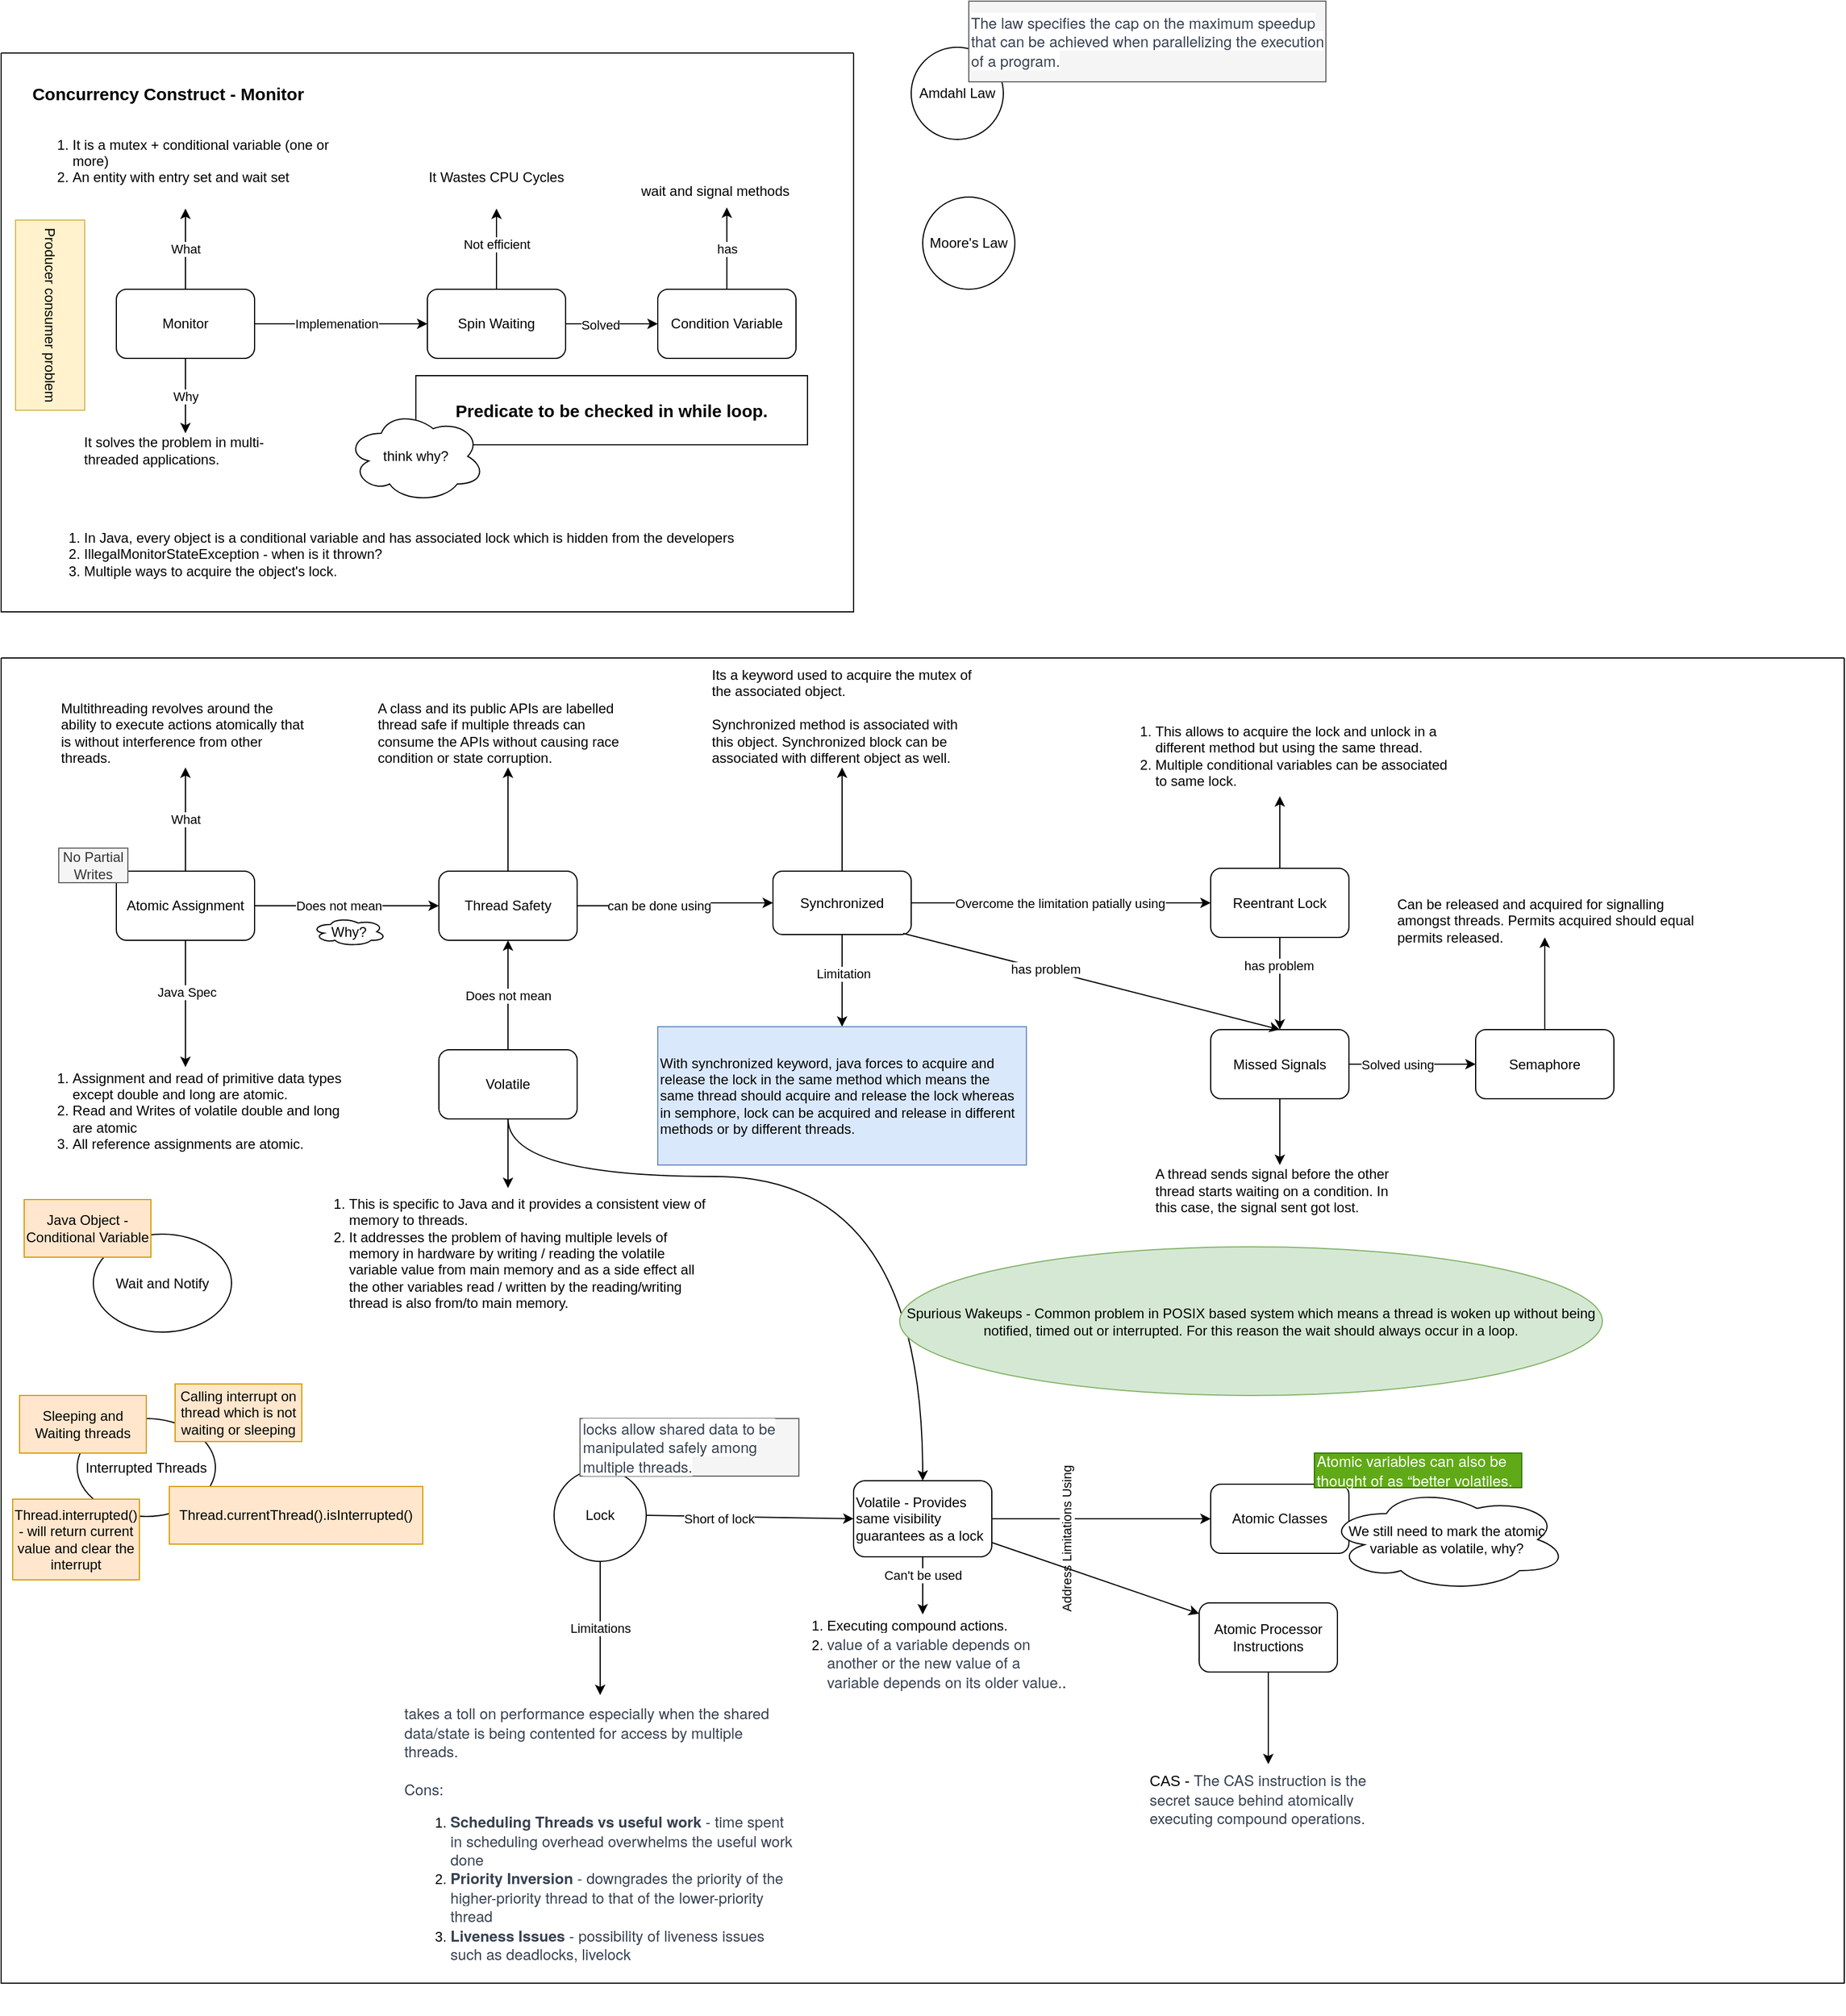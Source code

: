 <mxfile version="26.0.15">
  <diagram name="Page-1" id="loYNeC-QI8PmxzMnw_u7">
    <mxGraphModel dx="1670" dy="991" grid="1" gridSize="10" guides="1" tooltips="1" connect="1" arrows="1" fold="1" page="1" pageScale="1" pageWidth="827" pageHeight="1169" background="none" math="0" shadow="0">
      <root>
        <mxCell id="0" />
        <mxCell id="1" parent="0" />
        <mxCell id="RW8oEeU4xmQAgKfR6BRh-1" value="" style="swimlane;startSize=0;" parent="1" vertex="1">
          <mxGeometry x="60" y="55" width="740" height="485" as="geometry">
            <mxRectangle x="20" y="50" width="50" height="40" as="alternateBounds" />
          </mxGeometry>
        </mxCell>
        <mxCell id="RW8oEeU4xmQAgKfR6BRh-15" value="" style="edgeStyle=orthogonalEdgeStyle;rounded=0;orthogonalLoop=1;jettySize=auto;html=1;" parent="RW8oEeU4xmQAgKfR6BRh-1" source="QufMM0Epw_FlTeoEJ7gM-1" target="RW8oEeU4xmQAgKfR6BRh-14" edge="1">
          <mxGeometry relative="1" as="geometry" />
        </mxCell>
        <mxCell id="RW8oEeU4xmQAgKfR6BRh-16" value="Not efficient" style="edgeLabel;html=1;align=center;verticalAlign=middle;resizable=0;points=[];" parent="RW8oEeU4xmQAgKfR6BRh-15" vertex="1" connectable="0">
          <mxGeometry x="0.114" relative="1" as="geometry">
            <mxPoint as="offset" />
          </mxGeometry>
        </mxCell>
        <mxCell id="RW8oEeU4xmQAgKfR6BRh-18" value="" style="edgeStyle=orthogonalEdgeStyle;rounded=0;orthogonalLoop=1;jettySize=auto;html=1;" parent="RW8oEeU4xmQAgKfR6BRh-1" source="QufMM0Epw_FlTeoEJ7gM-1" target="RW8oEeU4xmQAgKfR6BRh-17" edge="1">
          <mxGeometry relative="1" as="geometry" />
        </mxCell>
        <mxCell id="RW8oEeU4xmQAgKfR6BRh-19" value="Solved" style="edgeLabel;html=1;align=center;verticalAlign=middle;resizable=0;points=[];" parent="RW8oEeU4xmQAgKfR6BRh-18" vertex="1" connectable="0">
          <mxGeometry x="-0.25" y="-1" relative="1" as="geometry">
            <mxPoint as="offset" />
          </mxGeometry>
        </mxCell>
        <mxCell id="QufMM0Epw_FlTeoEJ7gM-1" value="Spin Waiting" style="rounded=1;whiteSpace=wrap;html=1;" parent="RW8oEeU4xmQAgKfR6BRh-1" vertex="1">
          <mxGeometry x="370" y="205" width="120" height="60" as="geometry" />
        </mxCell>
        <mxCell id="RW8oEeU4xmQAgKfR6BRh-2" value="&lt;b&gt;&lt;font style=&quot;font-size: 15px;&quot;&gt;Concurrency Construct - Monitor&lt;/font&gt;&lt;/b&gt;" style="text;html=1;align=center;verticalAlign=middle;whiteSpace=wrap;rounded=0;" parent="RW8oEeU4xmQAgKfR6BRh-1" vertex="1">
          <mxGeometry y="20" width="290" height="30" as="geometry" />
        </mxCell>
        <mxCell id="RW8oEeU4xmQAgKfR6BRh-6" value="What" style="edgeStyle=orthogonalEdgeStyle;rounded=0;orthogonalLoop=1;jettySize=auto;html=1;" parent="RW8oEeU4xmQAgKfR6BRh-1" source="RW8oEeU4xmQAgKfR6BRh-3" target="RW8oEeU4xmQAgKfR6BRh-4" edge="1">
          <mxGeometry relative="1" as="geometry" />
        </mxCell>
        <mxCell id="RW8oEeU4xmQAgKfR6BRh-8" value="Why" style="edgeStyle=orthogonalEdgeStyle;rounded=0;orthogonalLoop=1;jettySize=auto;html=1;" parent="RW8oEeU4xmQAgKfR6BRh-1" source="RW8oEeU4xmQAgKfR6BRh-3" target="RW8oEeU4xmQAgKfR6BRh-7" edge="1">
          <mxGeometry relative="1" as="geometry" />
        </mxCell>
        <mxCell id="RW8oEeU4xmQAgKfR6BRh-11" value="" style="edgeStyle=orthogonalEdgeStyle;rounded=0;orthogonalLoop=1;jettySize=auto;html=1;entryX=0;entryY=0.5;entryDx=0;entryDy=0;" parent="RW8oEeU4xmQAgKfR6BRh-1" source="RW8oEeU4xmQAgKfR6BRh-3" target="QufMM0Epw_FlTeoEJ7gM-1" edge="1">
          <mxGeometry relative="1" as="geometry">
            <mxPoint x="300" y="235" as="targetPoint" />
          </mxGeometry>
        </mxCell>
        <mxCell id="RW8oEeU4xmQAgKfR6BRh-12" value="Implemenation" style="edgeLabel;html=1;align=center;verticalAlign=middle;resizable=0;points=[];" parent="RW8oEeU4xmQAgKfR6BRh-11" vertex="1" connectable="0">
          <mxGeometry x="-0.34" relative="1" as="geometry">
            <mxPoint x="21" as="offset" />
          </mxGeometry>
        </mxCell>
        <mxCell id="RW8oEeU4xmQAgKfR6BRh-3" value="Monitor" style="rounded=1;whiteSpace=wrap;html=1;" parent="RW8oEeU4xmQAgKfR6BRh-1" vertex="1">
          <mxGeometry x="100" y="205" width="120" height="60" as="geometry" />
        </mxCell>
        <mxCell id="RW8oEeU4xmQAgKfR6BRh-4" value="&lt;ol&gt;&lt;li&gt;It is a mutex + conditional variable (one or more)&lt;/li&gt;&lt;li&gt;An entity with entry set and wait set&lt;/li&gt;&lt;/ol&gt;&lt;div&gt;&lt;br&gt;&lt;/div&gt;&lt;div&gt;&lt;br&gt;&lt;/div&gt;" style="text;html=1;align=left;verticalAlign=middle;whiteSpace=wrap;rounded=0;" parent="RW8oEeU4xmQAgKfR6BRh-1" vertex="1">
          <mxGeometry x="20" y="80" width="280" height="55" as="geometry" />
        </mxCell>
        <mxCell id="RW8oEeU4xmQAgKfR6BRh-7" value="It solves the problem in multi-threaded applications." style="text;html=1;align=left;verticalAlign=middle;whiteSpace=wrap;rounded=0;" parent="RW8oEeU4xmQAgKfR6BRh-1" vertex="1">
          <mxGeometry x="70" y="330" width="180" height="30" as="geometry" />
        </mxCell>
        <mxCell id="RW8oEeU4xmQAgKfR6BRh-14" value="It Wastes CPU Cycles" style="text;html=1;align=center;verticalAlign=middle;whiteSpace=wrap;rounded=0;" parent="RW8oEeU4xmQAgKfR6BRh-1" vertex="1">
          <mxGeometry x="355" y="80" width="150" height="55" as="geometry" />
        </mxCell>
        <mxCell id="RW8oEeU4xmQAgKfR6BRh-17" value="Condition Variable" style="rounded=1;whiteSpace=wrap;html=1;" parent="RW8oEeU4xmQAgKfR6BRh-1" vertex="1">
          <mxGeometry x="570" y="205" width="120" height="60" as="geometry" />
        </mxCell>
        <mxCell id="RW8oEeU4xmQAgKfR6BRh-23" value="wait and signal methods" style="text;html=1;align=center;verticalAlign=middle;whiteSpace=wrap;rounded=0;" parent="RW8oEeU4xmQAgKfR6BRh-1" vertex="1">
          <mxGeometry x="550" y="105" width="140" height="30" as="geometry" />
        </mxCell>
        <mxCell id="RW8oEeU4xmQAgKfR6BRh-24" value="has" style="edgeStyle=orthogonalEdgeStyle;rounded=0;orthogonalLoop=1;jettySize=auto;html=1;entryX=0.571;entryY=0.967;entryDx=0;entryDy=0;entryPerimeter=0;" parent="RW8oEeU4xmQAgKfR6BRh-1" source="RW8oEeU4xmQAgKfR6BRh-17" target="RW8oEeU4xmQAgKfR6BRh-23" edge="1">
          <mxGeometry relative="1" as="geometry" />
        </mxCell>
        <mxCell id="RW8oEeU4xmQAgKfR6BRh-25" value="&lt;b&gt;&lt;font style=&quot;font-size: 15px;&quot;&gt;Predicate to be checked in while loop.&lt;/font&gt;&lt;/b&gt;" style="rounded=0;whiteSpace=wrap;html=1;align=center;" parent="RW8oEeU4xmQAgKfR6BRh-1" vertex="1">
          <mxGeometry x="360" y="280" width="340" height="60" as="geometry" />
        </mxCell>
        <mxCell id="RW8oEeU4xmQAgKfR6BRh-26" value="think why?" style="ellipse;shape=cloud;whiteSpace=wrap;html=1;" parent="RW8oEeU4xmQAgKfR6BRh-1" vertex="1">
          <mxGeometry x="300" y="310" width="120" height="80" as="geometry" />
        </mxCell>
        <mxCell id="RW8oEeU4xmQAgKfR6BRh-28" value="&lt;ol&gt;&lt;li&gt;In Java, every object is a conditional variable and has associated lock which is hidden from the developers&lt;/li&gt;&lt;li&gt;IllegalMonitorStateException - when is it thrown?&lt;/li&gt;&lt;li&gt;Multiple ways to acquire the object&#39;s lock.&lt;/li&gt;&lt;/ol&gt;" style="text;html=1;align=left;verticalAlign=middle;whiteSpace=wrap;rounded=0;" parent="RW8oEeU4xmQAgKfR6BRh-1" vertex="1">
          <mxGeometry x="30" y="420" width="750" height="30" as="geometry" />
        </mxCell>
        <mxCell id="JSC4hiGIO6gjvDuNACiF-1" value="Producer consumer problem" style="text;html=1;align=center;verticalAlign=middle;whiteSpace=wrap;rounded=0;rotation=90;fillColor=#fff2cc;strokeColor=#d6b656;" parent="RW8oEeU4xmQAgKfR6BRh-1" vertex="1">
          <mxGeometry x="-40" y="197.5" width="165" height="60" as="geometry" />
        </mxCell>
        <mxCell id="RW8oEeU4xmQAgKfR6BRh-29" value="Amdahl Law" style="ellipse;whiteSpace=wrap;html=1;aspect=fixed;" parent="1" vertex="1">
          <mxGeometry x="850" y="50" width="80" height="80" as="geometry" />
        </mxCell>
        <mxCell id="RW8oEeU4xmQAgKfR6BRh-30" value="Moore&#39;s Law" style="ellipse;whiteSpace=wrap;html=1;aspect=fixed;" parent="1" vertex="1">
          <mxGeometry x="860" y="180" width="80" height="80" as="geometry" />
        </mxCell>
        <mxCell id="RW8oEeU4xmQAgKfR6BRh-31" value="" style="swimlane;startSize=0;" parent="1" vertex="1">
          <mxGeometry x="60" y="580" width="1600" height="1150" as="geometry">
            <mxRectangle x="60" y="550" width="50" height="40" as="alternateBounds" />
          </mxGeometry>
        </mxCell>
        <mxCell id="RW8oEeU4xmQAgKfR6BRh-36" value="What" style="edgeStyle=orthogonalEdgeStyle;rounded=0;orthogonalLoop=1;jettySize=auto;html=1;" parent="RW8oEeU4xmQAgKfR6BRh-31" source="RW8oEeU4xmQAgKfR6BRh-33" target="RW8oEeU4xmQAgKfR6BRh-34" edge="1">
          <mxGeometry relative="1" as="geometry" />
        </mxCell>
        <mxCell id="RW8oEeU4xmQAgKfR6BRh-39" value="" style="edgeStyle=orthogonalEdgeStyle;rounded=0;orthogonalLoop=1;jettySize=auto;html=1;" parent="RW8oEeU4xmQAgKfR6BRh-31" source="RW8oEeU4xmQAgKfR6BRh-33" target="RW8oEeU4xmQAgKfR6BRh-38" edge="1">
          <mxGeometry relative="1" as="geometry" />
        </mxCell>
        <mxCell id="RW8oEeU4xmQAgKfR6BRh-40" value="Does not mean" style="edgeLabel;html=1;align=center;verticalAlign=middle;resizable=0;points=[];" parent="RW8oEeU4xmQAgKfR6BRh-39" vertex="1" connectable="0">
          <mxGeometry x="-0.313" y="1" relative="1" as="geometry">
            <mxPoint x="18" y="1" as="offset" />
          </mxGeometry>
        </mxCell>
        <mxCell id="RW8oEeU4xmQAgKfR6BRh-42" value="" style="edgeStyle=orthogonalEdgeStyle;rounded=0;orthogonalLoop=1;jettySize=auto;html=1;" parent="RW8oEeU4xmQAgKfR6BRh-31" source="RW8oEeU4xmQAgKfR6BRh-33" target="RW8oEeU4xmQAgKfR6BRh-41" edge="1">
          <mxGeometry relative="1" as="geometry" />
        </mxCell>
        <mxCell id="RW8oEeU4xmQAgKfR6BRh-43" value="Java Spec" style="edgeLabel;html=1;align=center;verticalAlign=middle;resizable=0;points=[];" parent="RW8oEeU4xmQAgKfR6BRh-42" vertex="1" connectable="0">
          <mxGeometry x="-0.178" y="1" relative="1" as="geometry">
            <mxPoint as="offset" />
          </mxGeometry>
        </mxCell>
        <mxCell id="RW8oEeU4xmQAgKfR6BRh-33" value="Atomic Assignment" style="rounded=1;whiteSpace=wrap;html=1;" parent="RW8oEeU4xmQAgKfR6BRh-31" vertex="1">
          <mxGeometry x="100" y="185" width="120" height="60" as="geometry" />
        </mxCell>
        <mxCell id="RW8oEeU4xmQAgKfR6BRh-34" value="Multithreading revolves around the ability to execute actions atomically that is without interference from other threads." style="text;align=left;verticalAlign=middle;rounded=0;spacing=2;whiteSpace=wrap;" parent="RW8oEeU4xmQAgKfR6BRh-31" vertex="1">
          <mxGeometry x="50" y="35" width="220" height="60" as="geometry" />
        </mxCell>
        <mxCell id="RW8oEeU4xmQAgKfR6BRh-47" value="" style="edgeStyle=orthogonalEdgeStyle;rounded=0;orthogonalLoop=1;jettySize=auto;html=1;" parent="RW8oEeU4xmQAgKfR6BRh-31" source="RW8oEeU4xmQAgKfR6BRh-38" target="RW8oEeU4xmQAgKfR6BRh-46" edge="1">
          <mxGeometry relative="1" as="geometry" />
        </mxCell>
        <mxCell id="RW8oEeU4xmQAgKfR6BRh-49" value="" style="edgeStyle=orthogonalEdgeStyle;rounded=0;orthogonalLoop=1;jettySize=auto;html=1;" parent="RW8oEeU4xmQAgKfR6BRh-31" source="RW8oEeU4xmQAgKfR6BRh-38" target="RW8oEeU4xmQAgKfR6BRh-48" edge="1">
          <mxGeometry relative="1" as="geometry" />
        </mxCell>
        <mxCell id="RW8oEeU4xmQAgKfR6BRh-50" value="can be done using" style="edgeLabel;html=1;align=center;verticalAlign=middle;resizable=0;points=[];" parent="RW8oEeU4xmQAgKfR6BRh-49" vertex="1" connectable="0">
          <mxGeometry x="-0.353" y="1" relative="1" as="geometry">
            <mxPoint x="15" y="1" as="offset" />
          </mxGeometry>
        </mxCell>
        <mxCell id="RW8oEeU4xmQAgKfR6BRh-38" value="Thread Safety" style="rounded=1;whiteSpace=wrap;html=1;" parent="RW8oEeU4xmQAgKfR6BRh-31" vertex="1">
          <mxGeometry x="380" y="185" width="120" height="60" as="geometry" />
        </mxCell>
        <mxCell id="RW8oEeU4xmQAgKfR6BRh-41" value="&lt;ol&gt;&lt;li&gt;Assignment and read of primitive data types except double and long are atomic.&lt;/li&gt;&lt;li&gt;Read and Writes of volatile double and long are atomic&lt;/li&gt;&lt;li&gt;All reference assignments are atomic.&lt;/li&gt;&lt;/ol&gt;" style="text;align=left;verticalAlign=middle;whiteSpace=wrap;rounded=0;html=1;" parent="RW8oEeU4xmQAgKfR6BRh-31" vertex="1">
          <mxGeometry x="20" y="355" width="280" height="75" as="geometry" />
        </mxCell>
        <mxCell id="RW8oEeU4xmQAgKfR6BRh-44" value="No Partial Writes" style="text;html=1;align=center;verticalAlign=middle;whiteSpace=wrap;rounded=0;fillColor=#f5f5f5;fontColor=#333333;strokeColor=#666666;" parent="RW8oEeU4xmQAgKfR6BRh-31" vertex="1">
          <mxGeometry x="50" y="165" width="60" height="30" as="geometry" />
        </mxCell>
        <mxCell id="RW8oEeU4xmQAgKfR6BRh-45" value="Why?" style="ellipse;shape=cloud;whiteSpace=wrap;html=1;" parent="RW8oEeU4xmQAgKfR6BRh-31" vertex="1">
          <mxGeometry x="270" y="225" width="64" height="25" as="geometry" />
        </mxCell>
        <mxCell id="RW8oEeU4xmQAgKfR6BRh-46" value="A class and its public APIs are labelled thread safe if multiple threads can consume the APIs without causing race condition or state corruption.&amp;nbsp;" style="text;html=1;align=left;verticalAlign=middle;whiteSpace=wrap;rounded=0;" parent="RW8oEeU4xmQAgKfR6BRh-31" vertex="1">
          <mxGeometry x="325" y="35" width="230" height="60" as="geometry" />
        </mxCell>
        <mxCell id="RW8oEeU4xmQAgKfR6BRh-52" value="" style="edgeStyle=orthogonalEdgeStyle;rounded=0;orthogonalLoop=1;jettySize=auto;html=1;" parent="RW8oEeU4xmQAgKfR6BRh-31" source="RW8oEeU4xmQAgKfR6BRh-48" target="RW8oEeU4xmQAgKfR6BRh-51" edge="1">
          <mxGeometry relative="1" as="geometry" />
        </mxCell>
        <mxCell id="PpxLPOrcCB1HDoKKHPcl-1" style="edgeStyle=orthogonalEdgeStyle;rounded=0;orthogonalLoop=1;jettySize=auto;html=1;entryX=0.5;entryY=0;entryDx=0;entryDy=0;" parent="RW8oEeU4xmQAgKfR6BRh-31" source="RW8oEeU4xmQAgKfR6BRh-48" target="RW8oEeU4xmQAgKfR6BRh-53" edge="1">
          <mxGeometry relative="1" as="geometry" />
        </mxCell>
        <mxCell id="PpxLPOrcCB1HDoKKHPcl-2" value="Limitation" style="edgeLabel;html=1;align=center;verticalAlign=middle;resizable=0;points=[];" parent="PpxLPOrcCB1HDoKKHPcl-1" vertex="1" connectable="0">
          <mxGeometry x="-0.15" y="1" relative="1" as="geometry">
            <mxPoint as="offset" />
          </mxGeometry>
        </mxCell>
        <mxCell id="PpxLPOrcCB1HDoKKHPcl-4" value="" style="edgeStyle=orthogonalEdgeStyle;rounded=0;orthogonalLoop=1;jettySize=auto;html=1;" parent="RW8oEeU4xmQAgKfR6BRh-31" source="RW8oEeU4xmQAgKfR6BRh-48" target="PpxLPOrcCB1HDoKKHPcl-3" edge="1">
          <mxGeometry relative="1" as="geometry" />
        </mxCell>
        <mxCell id="PpxLPOrcCB1HDoKKHPcl-5" value="Overcome the limitation patially using" style="edgeLabel;html=1;align=center;verticalAlign=middle;resizable=0;points=[];" parent="PpxLPOrcCB1HDoKKHPcl-4" vertex="1" connectable="0">
          <mxGeometry x="-0.644" relative="1" as="geometry">
            <mxPoint x="82" as="offset" />
          </mxGeometry>
        </mxCell>
        <mxCell id="RW8oEeU4xmQAgKfR6BRh-48" value="Synchronized" style="rounded=1;whiteSpace=wrap;html=1;" parent="RW8oEeU4xmQAgKfR6BRh-31" vertex="1">
          <mxGeometry x="670" y="185" width="120" height="55" as="geometry" />
        </mxCell>
        <mxCell id="RW8oEeU4xmQAgKfR6BRh-51" value="Its a keyword used to acquire the mutex of the associated object.&lt;div&gt;&lt;br&gt;&lt;/div&gt;&lt;div&gt;Synchronized method is associated with this object. Synchronized block can be associated with different object as well.&lt;/div&gt;&lt;div&gt;&lt;br&gt;&lt;/div&gt;&lt;div&gt;&lt;br&gt;&lt;/div&gt;" style="text;html=1;align=left;verticalAlign=middle;whiteSpace=wrap;rounded=0;" parent="RW8oEeU4xmQAgKfR6BRh-31" vertex="1">
          <mxGeometry x="615" y="35" width="230" height="60" as="geometry" />
        </mxCell>
        <mxCell id="RW8oEeU4xmQAgKfR6BRh-53" value="With synchronized keyword, java forces to acquire and release the lock in the same method which means the same thread should acquire and release the lock whereas in semphore, lock can be acquired and release in different methods or by different threads." style="text;html=1;align=left;verticalAlign=middle;whiteSpace=wrap;rounded=0;fillColor=#dae8fc;strokeColor=#6c8ebf;" parent="RW8oEeU4xmQAgKfR6BRh-31" vertex="1">
          <mxGeometry x="570" y="320" width="320" height="120" as="geometry" />
        </mxCell>
        <mxCell id="RW8oEeU4xmQAgKfR6BRh-54" value="Wait and Notify" style="ellipse;whiteSpace=wrap;html=1;" parent="RW8oEeU4xmQAgKfR6BRh-31" vertex="1">
          <mxGeometry x="80" y="500" width="120" height="85" as="geometry" />
        </mxCell>
        <mxCell id="RW8oEeU4xmQAgKfR6BRh-55" value="Java Object - Conditional Variable" style="text;html=1;align=center;verticalAlign=middle;whiteSpace=wrap;rounded=0;fillColor=#ffe6cc;strokeColor=#d79b00;" parent="RW8oEeU4xmQAgKfR6BRh-31" vertex="1">
          <mxGeometry x="20" y="470" width="110" height="50" as="geometry" />
        </mxCell>
        <mxCell id="RW8oEeU4xmQAgKfR6BRh-56" value="Interrupted Threads" style="ellipse;whiteSpace=wrap;html=1;" parent="RW8oEeU4xmQAgKfR6BRh-31" vertex="1">
          <mxGeometry x="66" y="660" width="120" height="85" as="geometry" />
        </mxCell>
        <mxCell id="RW8oEeU4xmQAgKfR6BRh-57" value="Sleeping and Waiting threads" style="text;html=1;align=center;verticalAlign=middle;whiteSpace=wrap;rounded=0;fillColor=#ffe6cc;strokeColor=#d79b00;" parent="RW8oEeU4xmQAgKfR6BRh-31" vertex="1">
          <mxGeometry x="16" y="640" width="110" height="50" as="geometry" />
        </mxCell>
        <mxCell id="RW8oEeU4xmQAgKfR6BRh-58" value="Thread.interrupted() - will return current value and clear the interrupt" style="text;html=1;align=center;verticalAlign=middle;whiteSpace=wrap;rounded=0;fillColor=#ffe6cc;strokeColor=#d79b00;" parent="RW8oEeU4xmQAgKfR6BRh-31" vertex="1">
          <mxGeometry x="10" y="730" width="110" height="70" as="geometry" />
        </mxCell>
        <mxCell id="RW8oEeU4xmQAgKfR6BRh-59" value="Thread.currentThread().isInterrupted()" style="text;html=1;align=center;verticalAlign=middle;whiteSpace=wrap;rounded=0;fillColor=#ffe6cc;strokeColor=#d79b00;" parent="RW8oEeU4xmQAgKfR6BRh-31" vertex="1">
          <mxGeometry x="146" y="719" width="220" height="50" as="geometry" />
        </mxCell>
        <mxCell id="RW8oEeU4xmQAgKfR6BRh-60" value="Calling interrupt on thread which is not waiting or sleeping" style="text;html=1;align=center;verticalAlign=middle;whiteSpace=wrap;rounded=0;fillColor=#ffe6cc;strokeColor=#d79b00;" parent="RW8oEeU4xmQAgKfR6BRh-31" vertex="1">
          <mxGeometry x="151" y="630" width="110" height="50" as="geometry" />
        </mxCell>
        <mxCell id="IHJi8n1hogq9XDhNtk1p-2" value="Does not mean" style="edgeStyle=orthogonalEdgeStyle;rounded=0;orthogonalLoop=1;jettySize=auto;html=1;entryX=0.5;entryY=1;entryDx=0;entryDy=0;" parent="RW8oEeU4xmQAgKfR6BRh-31" source="IHJi8n1hogq9XDhNtk1p-1" target="RW8oEeU4xmQAgKfR6BRh-38" edge="1">
          <mxGeometry relative="1" as="geometry" />
        </mxCell>
        <mxCell id="IHJi8n1hogq9XDhNtk1p-4" style="edgeStyle=orthogonalEdgeStyle;rounded=0;orthogonalLoop=1;jettySize=auto;html=1;" parent="RW8oEeU4xmQAgKfR6BRh-31" source="IHJi8n1hogq9XDhNtk1p-1" target="IHJi8n1hogq9XDhNtk1p-3" edge="1">
          <mxGeometry relative="1" as="geometry" />
        </mxCell>
        <mxCell id="hacUJnM9tbabfjWqKpV_-13" style="edgeStyle=orthogonalEdgeStyle;rounded=0;orthogonalLoop=1;jettySize=auto;html=1;entryX=0.5;entryY=0;entryDx=0;entryDy=0;curved=1;" edge="1" parent="RW8oEeU4xmQAgKfR6BRh-31" source="IHJi8n1hogq9XDhNtk1p-1" target="hacUJnM9tbabfjWqKpV_-6">
          <mxGeometry relative="1" as="geometry">
            <Array as="points">
              <mxPoint x="440" y="450" />
              <mxPoint x="800" y="450" />
            </Array>
          </mxGeometry>
        </mxCell>
        <mxCell id="IHJi8n1hogq9XDhNtk1p-1" value="Volatile" style="rounded=1;whiteSpace=wrap;html=1;" parent="RW8oEeU4xmQAgKfR6BRh-31" vertex="1">
          <mxGeometry x="380" y="340" width="120" height="60" as="geometry" />
        </mxCell>
        <mxCell id="IHJi8n1hogq9XDhNtk1p-3" value="&lt;div&gt;&lt;br&gt;&lt;/div&gt;&lt;div&gt;&lt;br&gt;&lt;/div&gt;&lt;div&gt;&lt;br&gt;&lt;/div&gt;&lt;ol&gt;&lt;li&gt;This is specific to Java and it provides a consistent view of memory to threads.&lt;/li&gt;&lt;li&gt;It addresses the problem of having multiple levels of memory in hardware by writing / reading the volatile variable value from main memory and as a side effect all the other variables read / written by the reading/writing thread is also from/to main memory.&lt;/li&gt;&lt;/ol&gt;" style="text;html=1;align=left;verticalAlign=middle;whiteSpace=wrap;rounded=0;" parent="RW8oEeU4xmQAgKfR6BRh-31" vertex="1">
          <mxGeometry x="260" y="460" width="360" height="70" as="geometry" />
        </mxCell>
        <mxCell id="PpxLPOrcCB1HDoKKHPcl-10" value="" style="edgeStyle=orthogonalEdgeStyle;rounded=0;orthogonalLoop=1;jettySize=auto;html=1;" parent="RW8oEeU4xmQAgKfR6BRh-31" source="PpxLPOrcCB1HDoKKHPcl-3" target="PpxLPOrcCB1HDoKKHPcl-9" edge="1">
          <mxGeometry relative="1" as="geometry" />
        </mxCell>
        <mxCell id="PpxLPOrcCB1HDoKKHPcl-13" value="has problem" style="edgeLabel;html=1;align=center;verticalAlign=middle;resizable=0;points=[];" parent="PpxLPOrcCB1HDoKKHPcl-10" vertex="1" connectable="0">
          <mxGeometry x="-0.388" y="-1" relative="1" as="geometry">
            <mxPoint as="offset" />
          </mxGeometry>
        </mxCell>
        <mxCell id="PpxLPOrcCB1HDoKKHPcl-23" style="edgeStyle=orthogonalEdgeStyle;rounded=0;orthogonalLoop=1;jettySize=auto;html=1;entryX=0.5;entryY=1;entryDx=0;entryDy=0;" parent="RW8oEeU4xmQAgKfR6BRh-31" source="PpxLPOrcCB1HDoKKHPcl-3" target="PpxLPOrcCB1HDoKKHPcl-6" edge="1">
          <mxGeometry relative="1" as="geometry" />
        </mxCell>
        <mxCell id="PpxLPOrcCB1HDoKKHPcl-3" value="Reentrant Lock" style="whiteSpace=wrap;html=1;rounded=1;" parent="RW8oEeU4xmQAgKfR6BRh-31" vertex="1">
          <mxGeometry x="1050" y="182.5" width="120" height="60" as="geometry" />
        </mxCell>
        <mxCell id="PpxLPOrcCB1HDoKKHPcl-6" value="&lt;ol&gt;&lt;li&gt;This allows to acquire the lock and unlock in a different method but using the same thread.&lt;/li&gt;&lt;li&gt;Multiple conditional variables can be associated to same lock.&lt;/li&gt;&lt;/ol&gt;" style="text;html=1;align=left;verticalAlign=middle;whiteSpace=wrap;rounded=0;" parent="RW8oEeU4xmQAgKfR6BRh-31" vertex="1">
          <mxGeometry x="960" y="50" width="300" height="70" as="geometry" />
        </mxCell>
        <mxCell id="PpxLPOrcCB1HDoKKHPcl-19" style="edgeStyle=orthogonalEdgeStyle;rounded=0;orthogonalLoop=1;jettySize=auto;html=1;entryX=0.5;entryY=0;entryDx=0;entryDy=0;" parent="RW8oEeU4xmQAgKfR6BRh-31" source="PpxLPOrcCB1HDoKKHPcl-9" target="PpxLPOrcCB1HDoKKHPcl-14" edge="1">
          <mxGeometry relative="1" as="geometry" />
        </mxCell>
        <mxCell id="PpxLPOrcCB1HDoKKHPcl-21" value="" style="edgeStyle=orthogonalEdgeStyle;rounded=0;orthogonalLoop=1;jettySize=auto;html=1;" parent="RW8oEeU4xmQAgKfR6BRh-31" source="PpxLPOrcCB1HDoKKHPcl-9" target="PpxLPOrcCB1HDoKKHPcl-20" edge="1">
          <mxGeometry relative="1" as="geometry" />
        </mxCell>
        <mxCell id="PpxLPOrcCB1HDoKKHPcl-22" value="Solved using" style="edgeLabel;html=1;align=center;verticalAlign=middle;resizable=0;points=[];" parent="PpxLPOrcCB1HDoKKHPcl-21" vertex="1" connectable="0">
          <mxGeometry x="-0.236" y="1" relative="1" as="geometry">
            <mxPoint y="1" as="offset" />
          </mxGeometry>
        </mxCell>
        <mxCell id="PpxLPOrcCB1HDoKKHPcl-9" value="Missed Signals" style="whiteSpace=wrap;html=1;rounded=1;" parent="RW8oEeU4xmQAgKfR6BRh-31" vertex="1">
          <mxGeometry x="1050" y="322.5" width="120" height="60" as="geometry" />
        </mxCell>
        <mxCell id="PpxLPOrcCB1HDoKKHPcl-11" value="" style="endArrow=classic;html=1;rounded=0;entryX=0.5;entryY=0;entryDx=0;entryDy=0;exitX=0.942;exitY=0.982;exitDx=0;exitDy=0;exitPerimeter=0;" parent="RW8oEeU4xmQAgKfR6BRh-31" source="RW8oEeU4xmQAgKfR6BRh-48" target="PpxLPOrcCB1HDoKKHPcl-9" edge="1">
          <mxGeometry width="50" height="50" relative="1" as="geometry">
            <mxPoint x="830" y="300" as="sourcePoint" />
            <mxPoint x="880" y="250" as="targetPoint" />
          </mxGeometry>
        </mxCell>
        <mxCell id="PpxLPOrcCB1HDoKKHPcl-12" value="has problem&amp;nbsp;" style="edgeLabel;html=1;align=center;verticalAlign=middle;resizable=0;points=[];" parent="PpxLPOrcCB1HDoKKHPcl-11" vertex="1" connectable="0">
          <mxGeometry x="-0.237" y="1" relative="1" as="geometry">
            <mxPoint as="offset" />
          </mxGeometry>
        </mxCell>
        <mxCell id="PpxLPOrcCB1HDoKKHPcl-14" value="&lt;div&gt;&lt;br&gt;&lt;/div&gt;A thread sends signal before the other thread starts waiting on a condition. In this case, the signal sent got lost." style="text;html=1;align=left;verticalAlign=middle;whiteSpace=wrap;rounded=0;" parent="RW8oEeU4xmQAgKfR6BRh-31" vertex="1">
          <mxGeometry x="1000" y="440" width="220" height="30" as="geometry" />
        </mxCell>
        <mxCell id="PpxLPOrcCB1HDoKKHPcl-25" style="edgeStyle=orthogonalEdgeStyle;rounded=0;orthogonalLoop=1;jettySize=auto;html=1;entryX=0.5;entryY=1;entryDx=0;entryDy=0;" parent="RW8oEeU4xmQAgKfR6BRh-31" source="PpxLPOrcCB1HDoKKHPcl-20" target="PpxLPOrcCB1HDoKKHPcl-24" edge="1">
          <mxGeometry relative="1" as="geometry" />
        </mxCell>
        <mxCell id="PpxLPOrcCB1HDoKKHPcl-20" value="Semaphore" style="whiteSpace=wrap;html=1;rounded=1;" parent="RW8oEeU4xmQAgKfR6BRh-31" vertex="1">
          <mxGeometry x="1280" y="322.5" width="120" height="60" as="geometry" />
        </mxCell>
        <mxCell id="PpxLPOrcCB1HDoKKHPcl-24" value="Can be released and acquired for signalling amongst threads. Permits acquired should equal permits released." style="text;html=1;align=left;verticalAlign=middle;whiteSpace=wrap;rounded=0;" parent="RW8oEeU4xmQAgKfR6BRh-31" vertex="1">
          <mxGeometry x="1210" y="212.5" width="260" height="30" as="geometry" />
        </mxCell>
        <mxCell id="8UZhLumfHOQWGxL-ngw_-1" value="Spurious Wakeups - Common problem in POSIX based system which means a thread is woken up without being notified, timed out or interrupted. For this reason the wait should always occur in a loop." style="ellipse;whiteSpace=wrap;html=1;fillColor=#d5e8d4;strokeColor=#82b366;" parent="RW8oEeU4xmQAgKfR6BRh-31" vertex="1">
          <mxGeometry x="780" y="511" width="610" height="129" as="geometry" />
        </mxCell>
        <mxCell id="hacUJnM9tbabfjWqKpV_-2" value="Lock" style="ellipse;whiteSpace=wrap;html=1;aspect=fixed;" vertex="1" parent="RW8oEeU4xmQAgKfR6BRh-31">
          <mxGeometry x="480" y="704" width="80" height="80" as="geometry" />
        </mxCell>
        <mxCell id="hacUJnM9tbabfjWqKpV_-3" value="&lt;span style=&quot;color: rgb(55, 65, 81); font-family: &amp;quot;Helvetica Neue&amp;quot;, &amp;quot;SF Pro Display&amp;quot;, Arial, Roboto, system-ui, Georgia, serif; background-color: rgb(255, 255, 255);&quot;&gt;&lt;font style=&quot;font-size: 13px;&quot;&gt;locks allow shared data to be manipulated safely among multiple threads.&lt;/font&gt;&lt;/span&gt;" style="text;html=1;align=left;verticalAlign=middle;whiteSpace=wrap;rounded=0;fillColor=#f5f5f5;strokeColor=#666666;fontColor=#333333;" vertex="1" parent="RW8oEeU4xmQAgKfR6BRh-31">
          <mxGeometry x="502.5" y="660" width="190" height="50" as="geometry" />
        </mxCell>
        <mxCell id="hacUJnM9tbabfjWqKpV_-4" value="&lt;div&gt;&lt;span style=&quot;color: rgb(55, 65, 81); font-family: &amp;quot;Helvetica Neue&amp;quot;, &amp;quot;SF Pro Display&amp;quot;, Arial, Roboto, system-ui, Georgia, serif; background-color: rgb(255, 255, 255);&quot;&gt;&lt;font style=&quot;font-size: 13px;&quot;&gt;&lt;br&gt;&lt;/font&gt;&lt;/span&gt;&lt;/div&gt;&lt;div&gt;&lt;span style=&quot;color: rgb(55, 65, 81); font-family: &amp;quot;Helvetica Neue&amp;quot;, &amp;quot;SF Pro Display&amp;quot;, Arial, Roboto, system-ui, Georgia, serif; background-color: rgb(255, 255, 255);&quot;&gt;&lt;font style=&quot;font-size: 13px;&quot;&gt;&lt;br&gt;&lt;/font&gt;&lt;/span&gt;&lt;/div&gt;&lt;div&gt;&lt;span style=&quot;color: rgb(55, 65, 81); font-family: &amp;quot;Helvetica Neue&amp;quot;, &amp;quot;SF Pro Display&amp;quot;, Arial, Roboto, system-ui, Georgia, serif; background-color: rgb(255, 255, 255);&quot;&gt;&lt;font style=&quot;font-size: 13px;&quot;&gt;&lt;br&gt;&lt;/font&gt;&lt;/span&gt;&lt;/div&gt;&lt;div&gt;&lt;span style=&quot;color: rgb(55, 65, 81); font-family: &amp;quot;Helvetica Neue&amp;quot;, &amp;quot;SF Pro Display&amp;quot;, Arial, Roboto, system-ui, Georgia, serif; background-color: rgb(255, 255, 255);&quot;&gt;&lt;font style=&quot;font-size: 13px;&quot;&gt;&lt;br&gt;&lt;/font&gt;&lt;/span&gt;&lt;/div&gt;&lt;div&gt;&lt;span style=&quot;color: rgb(55, 65, 81); font-family: &amp;quot;Helvetica Neue&amp;quot;, &amp;quot;SF Pro Display&amp;quot;, Arial, Roboto, system-ui, Georgia, serif; background-color: rgb(255, 255, 255);&quot;&gt;&lt;font style=&quot;font-size: 13px;&quot;&gt;&lt;br&gt;&lt;/font&gt;&lt;/span&gt;&lt;/div&gt;&lt;div&gt;&lt;span style=&quot;color: rgb(55, 65, 81); font-family: &amp;quot;Helvetica Neue&amp;quot;, &amp;quot;SF Pro Display&amp;quot;, Arial, Roboto, system-ui, Georgia, serif; background-color: rgb(255, 255, 255);&quot;&gt;&lt;font style=&quot;font-size: 13px;&quot;&gt;&lt;br&gt;&lt;/font&gt;&lt;/span&gt;&lt;/div&gt;&lt;div&gt;&lt;span style=&quot;color: rgb(55, 65, 81); font-family: &amp;quot;Helvetica Neue&amp;quot;, &amp;quot;SF Pro Display&amp;quot;, Arial, Roboto, system-ui, Georgia, serif; background-color: rgb(255, 255, 255);&quot;&gt;&lt;font style=&quot;font-size: 13px;&quot;&gt;&lt;br&gt;&lt;/font&gt;&lt;/span&gt;&lt;/div&gt;&lt;div&gt;&lt;span style=&quot;color: rgb(55, 65, 81); font-family: &amp;quot;Helvetica Neue&amp;quot;, &amp;quot;SF Pro Display&amp;quot;, Arial, Roboto, system-ui, Georgia, serif; background-color: rgb(255, 255, 255);&quot;&gt;&lt;font style=&quot;font-size: 13px;&quot;&gt;&lt;br&gt;&lt;/font&gt;&lt;/span&gt;&lt;/div&gt;&lt;div&gt;&lt;span style=&quot;color: rgb(55, 65, 81); font-family: &amp;quot;Helvetica Neue&amp;quot;, &amp;quot;SF Pro Display&amp;quot;, Arial, Roboto, system-ui, Georgia, serif; background-color: rgb(255, 255, 255);&quot;&gt;&lt;font style=&quot;font-size: 13px;&quot;&gt;&lt;br&gt;&lt;/font&gt;&lt;/span&gt;&lt;/div&gt;&lt;div&gt;&lt;span style=&quot;color: rgb(55, 65, 81); font-family: &amp;quot;Helvetica Neue&amp;quot;, &amp;quot;SF Pro Display&amp;quot;, Arial, Roboto, system-ui, Georgia, serif; background-color: rgb(255, 255, 255);&quot;&gt;&lt;font style=&quot;font-size: 13px;&quot;&gt;&lt;br&gt;&lt;/font&gt;&lt;/span&gt;&lt;/div&gt;&lt;div&gt;&lt;span style=&quot;color: rgb(55, 65, 81); font-family: &amp;quot;Helvetica Neue&amp;quot;, &amp;quot;SF Pro Display&amp;quot;, Arial, Roboto, system-ui, Georgia, serif; background-color: rgb(255, 255, 255);&quot;&gt;&lt;font style=&quot;font-size: 13px;&quot;&gt;&lt;br&gt;&lt;/font&gt;&lt;/span&gt;&lt;/div&gt;&lt;div&gt;&lt;span style=&quot;color: rgb(55, 65, 81); font-family: &amp;quot;Helvetica Neue&amp;quot;, &amp;quot;SF Pro Display&amp;quot;, Arial, Roboto, system-ui, Georgia, serif; background-color: rgb(255, 255, 255);&quot;&gt;&lt;font style=&quot;font-size: 13px;&quot;&gt;&lt;br&gt;&lt;/font&gt;&lt;/span&gt;&lt;/div&gt;&lt;div&gt;&lt;br&gt;&lt;/div&gt;&lt;div&gt;&lt;br&gt;&lt;/div&gt;&lt;div&gt;&lt;br&gt;&lt;/div&gt;&lt;span style=&quot;color: rgb(55, 65, 81); font-family: &amp;quot;Helvetica Neue&amp;quot;, &amp;quot;SF Pro Display&amp;quot;, Arial, Roboto, system-ui, Georgia, serif; background-color: rgb(255, 255, 255);&quot;&gt;&lt;font style=&quot;font-size: 13px;&quot;&gt;&lt;div&gt;&lt;span style=&quot;color: rgb(55, 65, 81); font-family: &amp;quot;Helvetica Neue&amp;quot;, &amp;quot;SF Pro Display&amp;quot;, Arial, Roboto, system-ui, Georgia, serif; background-color: rgb(255, 255, 255);&quot;&gt;&lt;font style=&quot;font-size: 13px;&quot;&gt;&lt;br&gt;&lt;/font&gt;&lt;/span&gt;&lt;/div&gt;takes a toll on performance especially when the shared data/state is being contented for access by multiple threads.&lt;/font&gt;&lt;/span&gt;&lt;div&gt;&lt;span style=&quot;color: rgb(55, 65, 81); font-family: &amp;quot;Helvetica Neue&amp;quot;, &amp;quot;SF Pro Display&amp;quot;, Arial, Roboto, system-ui, Georgia, serif; background-color: rgb(255, 255, 255);&quot;&gt;&lt;font style=&quot;font-size: 13px;&quot;&gt;&lt;br&gt;&lt;/font&gt;&lt;/span&gt;&lt;/div&gt;&lt;div&gt;&lt;span style=&quot;color: rgb(55, 65, 81); font-family: &amp;quot;Helvetica Neue&amp;quot;, &amp;quot;SF Pro Display&amp;quot;, Arial, Roboto, system-ui, Georgia, serif; background-color: rgb(255, 255, 255);&quot;&gt;&lt;font style=&quot;font-size: 13px;&quot;&gt;Cons:&lt;/font&gt;&lt;/span&gt;&lt;/div&gt;&lt;div&gt;&lt;ol&gt;&lt;li&gt;&lt;span style=&quot;color: rgb(55, 65, 81); font-family: &amp;quot;Helvetica Neue&amp;quot;, &amp;quot;SF Pro Display&amp;quot;, Arial, Roboto, system-ui, Georgia, serif; background-color: rgb(255, 255, 255);&quot;&gt;&lt;font style=&quot;font-size: 13px;&quot;&gt;&lt;b&gt;Scheduling Threads vs useful work&lt;/b&gt; &lt;/font&gt;&lt;font style=&quot;font-size: 13px;&quot;&gt;-&amp;nbsp;&lt;/font&gt;&lt;/span&gt;&lt;span style=&quot;color: rgb(55, 65, 81); font-family: &amp;quot;Helvetica Neue&amp;quot;, &amp;quot;SF Pro Display&amp;quot;, Arial, Roboto, system-ui, Georgia, serif; background-color: rgb(255, 255, 255);&quot;&gt;&lt;font style=&quot;font-size: 13px;&quot;&gt;time spent in scheduling overhead overwhelms the useful work done&lt;/font&gt;&lt;/span&gt;&lt;/li&gt;&lt;li&gt;&lt;span style=&quot;color: rgb(55, 65, 81); font-family: &amp;quot;Helvetica Neue&amp;quot;, &amp;quot;SF Pro Display&amp;quot;, Arial, Roboto, system-ui, Georgia, serif; background-color: rgb(255, 255, 255);&quot;&gt;&lt;font style=&quot;font-size: 13px;&quot;&gt;&lt;b&gt;Priority Inversion&lt;/b&gt; -&amp;nbsp;&lt;/font&gt;&lt;/span&gt;&lt;span style=&quot;color: rgb(55, 65, 81); font-family: &amp;quot;Helvetica Neue&amp;quot;, &amp;quot;SF Pro Display&amp;quot;, Arial, Roboto, system-ui, Georgia, serif; background-color: rgb(255, 255, 255);&quot;&gt;&lt;font style=&quot;font-size: 13px;&quot;&gt;downgrades the priority of the higher-priority thread to that of the lower-priority thread&lt;/font&gt;&lt;/span&gt;&lt;/li&gt;&lt;li&gt;&lt;span style=&quot;color: rgb(55, 65, 81); font-family: &amp;quot;Helvetica Neue&amp;quot;, &amp;quot;SF Pro Display&amp;quot;, Arial, Roboto, system-ui, Georgia, serif; background-color: rgb(255, 255, 255);&quot;&gt;&lt;font style=&quot;font-size: 13px;&quot;&gt;&lt;b&gt;Liveness Issues&lt;/b&gt; -&amp;nbsp;&lt;/font&gt;&lt;/span&gt;&lt;span style=&quot;color: rgb(55, 65, 81); font-family: &amp;quot;Helvetica Neue&amp;quot;, &amp;quot;SF Pro Display&amp;quot;, Arial, Roboto, system-ui, Georgia, serif; background-color: rgb(255, 255, 255);&quot;&gt;&lt;font style=&quot;font-size: 13px;&quot;&gt;possibility of liveness issues such as deadlocks, livelock&lt;/font&gt;&lt;/span&gt;&lt;/li&gt;&lt;/ol&gt;&lt;div&gt;&lt;font face=&quot;Helvetica Neue, SF Pro Display, Arial, Roboto, system-ui, Georgia, serif&quot; color=&quot;#374151&quot;&gt;&lt;span style=&quot;font-size: 13px;&quot;&gt;&lt;br&gt;&lt;/span&gt;&lt;/font&gt;&lt;/div&gt;&lt;/div&gt;&lt;div&gt;&lt;font face=&quot;Helvetica Neue, SF Pro Display, Arial, Roboto, system-ui, Georgia, serif&quot; color=&quot;#374151&quot;&gt;&lt;span style=&quot;font-size: 13px;&quot;&gt;&lt;br&gt;&lt;/span&gt;&lt;/font&gt;&lt;/div&gt;" style="text;html=1;align=left;verticalAlign=middle;whiteSpace=wrap;rounded=0;" vertex="1" parent="RW8oEeU4xmQAgKfR6BRh-31">
          <mxGeometry x="347.5" y="900" width="345" height="30" as="geometry" />
        </mxCell>
        <mxCell id="hacUJnM9tbabfjWqKpV_-5" value="Limitations" style="edgeStyle=orthogonalEdgeStyle;rounded=0;orthogonalLoop=1;jettySize=auto;html=1;" edge="1" parent="RW8oEeU4xmQAgKfR6BRh-31" source="hacUJnM9tbabfjWqKpV_-2" target="hacUJnM9tbabfjWqKpV_-4">
          <mxGeometry relative="1" as="geometry" />
        </mxCell>
        <mxCell id="hacUJnM9tbabfjWqKpV_-15" style="edgeStyle=orthogonalEdgeStyle;rounded=0;orthogonalLoop=1;jettySize=auto;html=1;" edge="1" parent="RW8oEeU4xmQAgKfR6BRh-31" source="hacUJnM9tbabfjWqKpV_-6" target="hacUJnM9tbabfjWqKpV_-14">
          <mxGeometry relative="1" as="geometry" />
        </mxCell>
        <mxCell id="hacUJnM9tbabfjWqKpV_-16" value="Can&#39;t be used" style="edgeLabel;html=1;align=center;verticalAlign=middle;resizable=0;points=[];" vertex="1" connectable="0" parent="hacUJnM9tbabfjWqKpV_-15">
          <mxGeometry x="-0.375" relative="1" as="geometry">
            <mxPoint as="offset" />
          </mxGeometry>
        </mxCell>
        <mxCell id="hacUJnM9tbabfjWqKpV_-18" value="" style="edgeStyle=orthogonalEdgeStyle;rounded=0;orthogonalLoop=1;jettySize=auto;html=1;" edge="1" parent="RW8oEeU4xmQAgKfR6BRh-31" source="hacUJnM9tbabfjWqKpV_-6" target="hacUJnM9tbabfjWqKpV_-17">
          <mxGeometry relative="1" as="geometry" />
        </mxCell>
        <mxCell id="hacUJnM9tbabfjWqKpV_-19" value="Address Limitations Using" style="edgeLabel;html=1;align=center;verticalAlign=middle;resizable=0;points=[];rotation=270;" vertex="1" connectable="0" parent="hacUJnM9tbabfjWqKpV_-18">
          <mxGeometry x="-0.204" y="1" relative="1" as="geometry">
            <mxPoint x="-11" y="19" as="offset" />
          </mxGeometry>
        </mxCell>
        <mxCell id="hacUJnM9tbabfjWqKpV_-6" value="Volatile - Provides same visibility guarantees as a lock" style="rounded=1;whiteSpace=wrap;html=1;align=left;" vertex="1" parent="RW8oEeU4xmQAgKfR6BRh-31">
          <mxGeometry x="740" y="714" width="120" height="66" as="geometry" />
        </mxCell>
        <mxCell id="hacUJnM9tbabfjWqKpV_-7" value="" style="endArrow=classic;html=1;rounded=0;exitX=1;exitY=0.5;exitDx=0;exitDy=0;entryX=0;entryY=0.5;entryDx=0;entryDy=0;" edge="1" parent="RW8oEeU4xmQAgKfR6BRh-31" source="hacUJnM9tbabfjWqKpV_-2" target="hacUJnM9tbabfjWqKpV_-6">
          <mxGeometry width="50" height="50" relative="1" as="geometry">
            <mxPoint x="730" y="665" as="sourcePoint" />
            <mxPoint x="780" y="615" as="targetPoint" />
          </mxGeometry>
        </mxCell>
        <mxCell id="hacUJnM9tbabfjWqKpV_-8" value="Short of lock" style="edgeLabel;html=1;align=center;verticalAlign=middle;resizable=0;points=[];" vertex="1" connectable="0" parent="hacUJnM9tbabfjWqKpV_-7">
          <mxGeometry x="-0.3" y="-1" relative="1" as="geometry">
            <mxPoint y="1" as="offset" />
          </mxGeometry>
        </mxCell>
        <mxCell id="hacUJnM9tbabfjWqKpV_-14" value="&lt;ol&gt;&lt;li&gt;Executing compound actions.&lt;/li&gt;&lt;li&gt;&lt;font style=&quot;font-size: 13px;&quot;&gt;&lt;span style=&quot;color: rgb(55, 65, 81); font-family: &amp;quot;Helvetica Neue&amp;quot;, &amp;quot;SF Pro Display&amp;quot;, Arial, Roboto, system-ui, Georgia, serif; background-color: rgb(255, 255, 255);&quot;&gt;value of a variable depends on another or the new value of a variable depends on its older value.&lt;/span&gt;.&lt;/font&gt;&lt;/li&gt;&lt;/ol&gt;" style="text;html=1;align=left;verticalAlign=middle;whiteSpace=wrap;rounded=0;" vertex="1" parent="RW8oEeU4xmQAgKfR6BRh-31">
          <mxGeometry x="675" y="830" width="250" height="70" as="geometry" />
        </mxCell>
        <mxCell id="hacUJnM9tbabfjWqKpV_-17" value="Atomic Classes" style="whiteSpace=wrap;html=1;align=center;rounded=1;" vertex="1" parent="RW8oEeU4xmQAgKfR6BRh-31">
          <mxGeometry x="1050" y="717" width="120" height="60" as="geometry" />
        </mxCell>
        <mxCell id="hacUJnM9tbabfjWqKpV_-24" style="edgeStyle=orthogonalEdgeStyle;rounded=0;orthogonalLoop=1;jettySize=auto;html=1;entryX=0.5;entryY=0;entryDx=0;entryDy=0;" edge="1" parent="RW8oEeU4xmQAgKfR6BRh-31" source="hacUJnM9tbabfjWqKpV_-20" target="hacUJnM9tbabfjWqKpV_-22">
          <mxGeometry relative="1" as="geometry" />
        </mxCell>
        <mxCell id="hacUJnM9tbabfjWqKpV_-20" value="Atomic Processor Instructions" style="whiteSpace=wrap;html=1;align=center;rounded=1;" vertex="1" parent="RW8oEeU4xmQAgKfR6BRh-31">
          <mxGeometry x="1040" y="820" width="120" height="60" as="geometry" />
        </mxCell>
        <mxCell id="hacUJnM9tbabfjWqKpV_-21" value="" style="endArrow=classic;html=1;rounded=0;" edge="1" parent="RW8oEeU4xmQAgKfR6BRh-31" source="hacUJnM9tbabfjWqKpV_-6" target="hacUJnM9tbabfjWqKpV_-20">
          <mxGeometry width="50" height="50" relative="1" as="geometry">
            <mxPoint x="930" y="830" as="sourcePoint" />
            <mxPoint x="980" y="780" as="targetPoint" />
          </mxGeometry>
        </mxCell>
        <mxCell id="hacUJnM9tbabfjWqKpV_-22" value="&lt;div&gt;&lt;font style=&quot;font-size: 13px;&quot;&gt;&lt;br&gt;&lt;/font&gt;&lt;/div&gt;&lt;font style=&quot;font-size: 13px;&quot;&gt;&lt;div&gt;&lt;font style=&quot;font-size: 13px;&quot;&gt;&lt;br&gt;&lt;/font&gt;&lt;/div&gt;CAS -&amp;nbsp;&lt;span style=&quot;color: rgb(55, 65, 81); font-family: &amp;quot;Helvetica Neue&amp;quot;, &amp;quot;SF Pro Display&amp;quot;, Arial, Roboto, system-ui, Georgia, serif; background-color: rgb(255, 255, 255);&quot;&gt;The CAS instruction is the secret sauce behind atomically executing compound operations.&lt;/span&gt;&lt;/font&gt;" style="text;html=1;align=left;verticalAlign=middle;whiteSpace=wrap;rounded=0;" vertex="1" parent="RW8oEeU4xmQAgKfR6BRh-31">
          <mxGeometry x="995" y="960" width="210" height="30" as="geometry" />
        </mxCell>
        <mxCell id="hacUJnM9tbabfjWqKpV_-25" value="&lt;span style=&quot;font-family: &amp;quot;Helvetica Neue&amp;quot;, &amp;quot;SF Pro Display&amp;quot;, Arial, Roboto, system-ui, Georgia, serif;&quot;&gt;&lt;font style=&quot;font-size: 13px;&quot;&gt;Atomic variables can also be thought of as “better volatiles.&lt;/font&gt;&lt;/span&gt;" style="text;html=1;align=left;verticalAlign=middle;whiteSpace=wrap;rounded=0;fontColor=#ffffff;fillColor=#60a917;strokeColor=#2D7600;" vertex="1" parent="RW8oEeU4xmQAgKfR6BRh-31">
          <mxGeometry x="1140" y="690" width="180" height="30" as="geometry" />
        </mxCell>
        <mxCell id="hacUJnM9tbabfjWqKpV_-26" value="We still need to mark the atomic variable as volatile, why?" style="ellipse;shape=cloud;whiteSpace=wrap;html=1;" vertex="1" parent="RW8oEeU4xmQAgKfR6BRh-31">
          <mxGeometry x="1150" y="720" width="210" height="90" as="geometry" />
        </mxCell>
        <mxCell id="hacUJnM9tbabfjWqKpV_-1" value="&lt;span style=&quot;color: rgb(55, 65, 81); font-family: &amp;quot;Helvetica Neue&amp;quot;, &amp;quot;SF Pro Display&amp;quot;, Arial, Roboto, system-ui, Georgia, serif; background-color: rgb(255, 255, 255);&quot;&gt;&lt;font style=&quot;font-size: 13px;&quot;&gt;The law specifies the cap on the maximum speedup that can be achieved when parallelizing the execution of a program.&lt;/font&gt;&lt;/span&gt;" style="text;html=1;align=left;verticalAlign=middle;whiteSpace=wrap;rounded=0;fillColor=#f5f5f5;strokeColor=#666666;fontColor=#333333;" vertex="1" parent="1">
          <mxGeometry x="900" y="10" width="310" height="70" as="geometry" />
        </mxCell>
      </root>
    </mxGraphModel>
  </diagram>
</mxfile>
